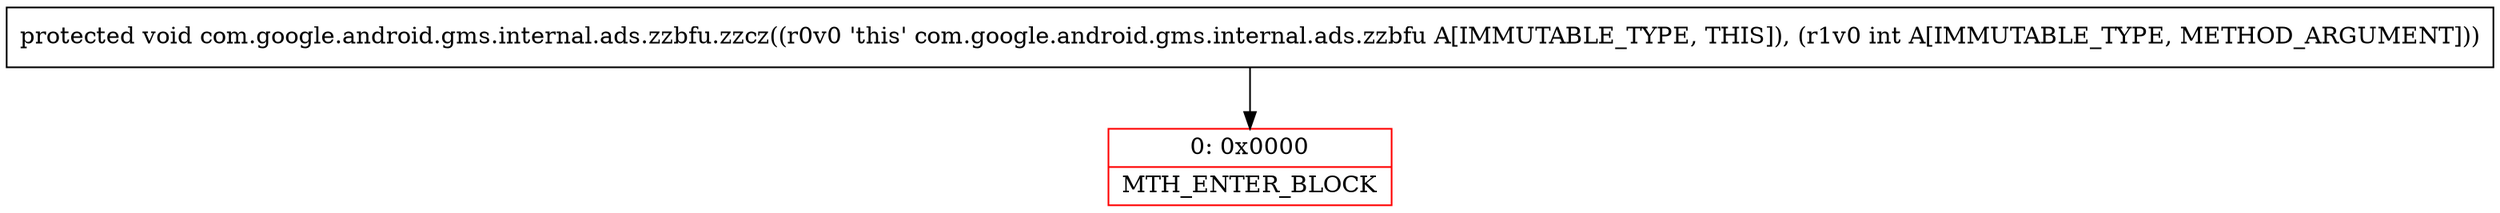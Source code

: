 digraph "CFG forcom.google.android.gms.internal.ads.zzbfu.zzcz(I)V" {
subgraph cluster_Region_1096586114 {
label = "R(0)";
node [shape=record,color=blue];
}
Node_0 [shape=record,color=red,label="{0\:\ 0x0000|MTH_ENTER_BLOCK\l}"];
MethodNode[shape=record,label="{protected void com.google.android.gms.internal.ads.zzbfu.zzcz((r0v0 'this' com.google.android.gms.internal.ads.zzbfu A[IMMUTABLE_TYPE, THIS]), (r1v0 int A[IMMUTABLE_TYPE, METHOD_ARGUMENT])) }"];
MethodNode -> Node_0;
}

